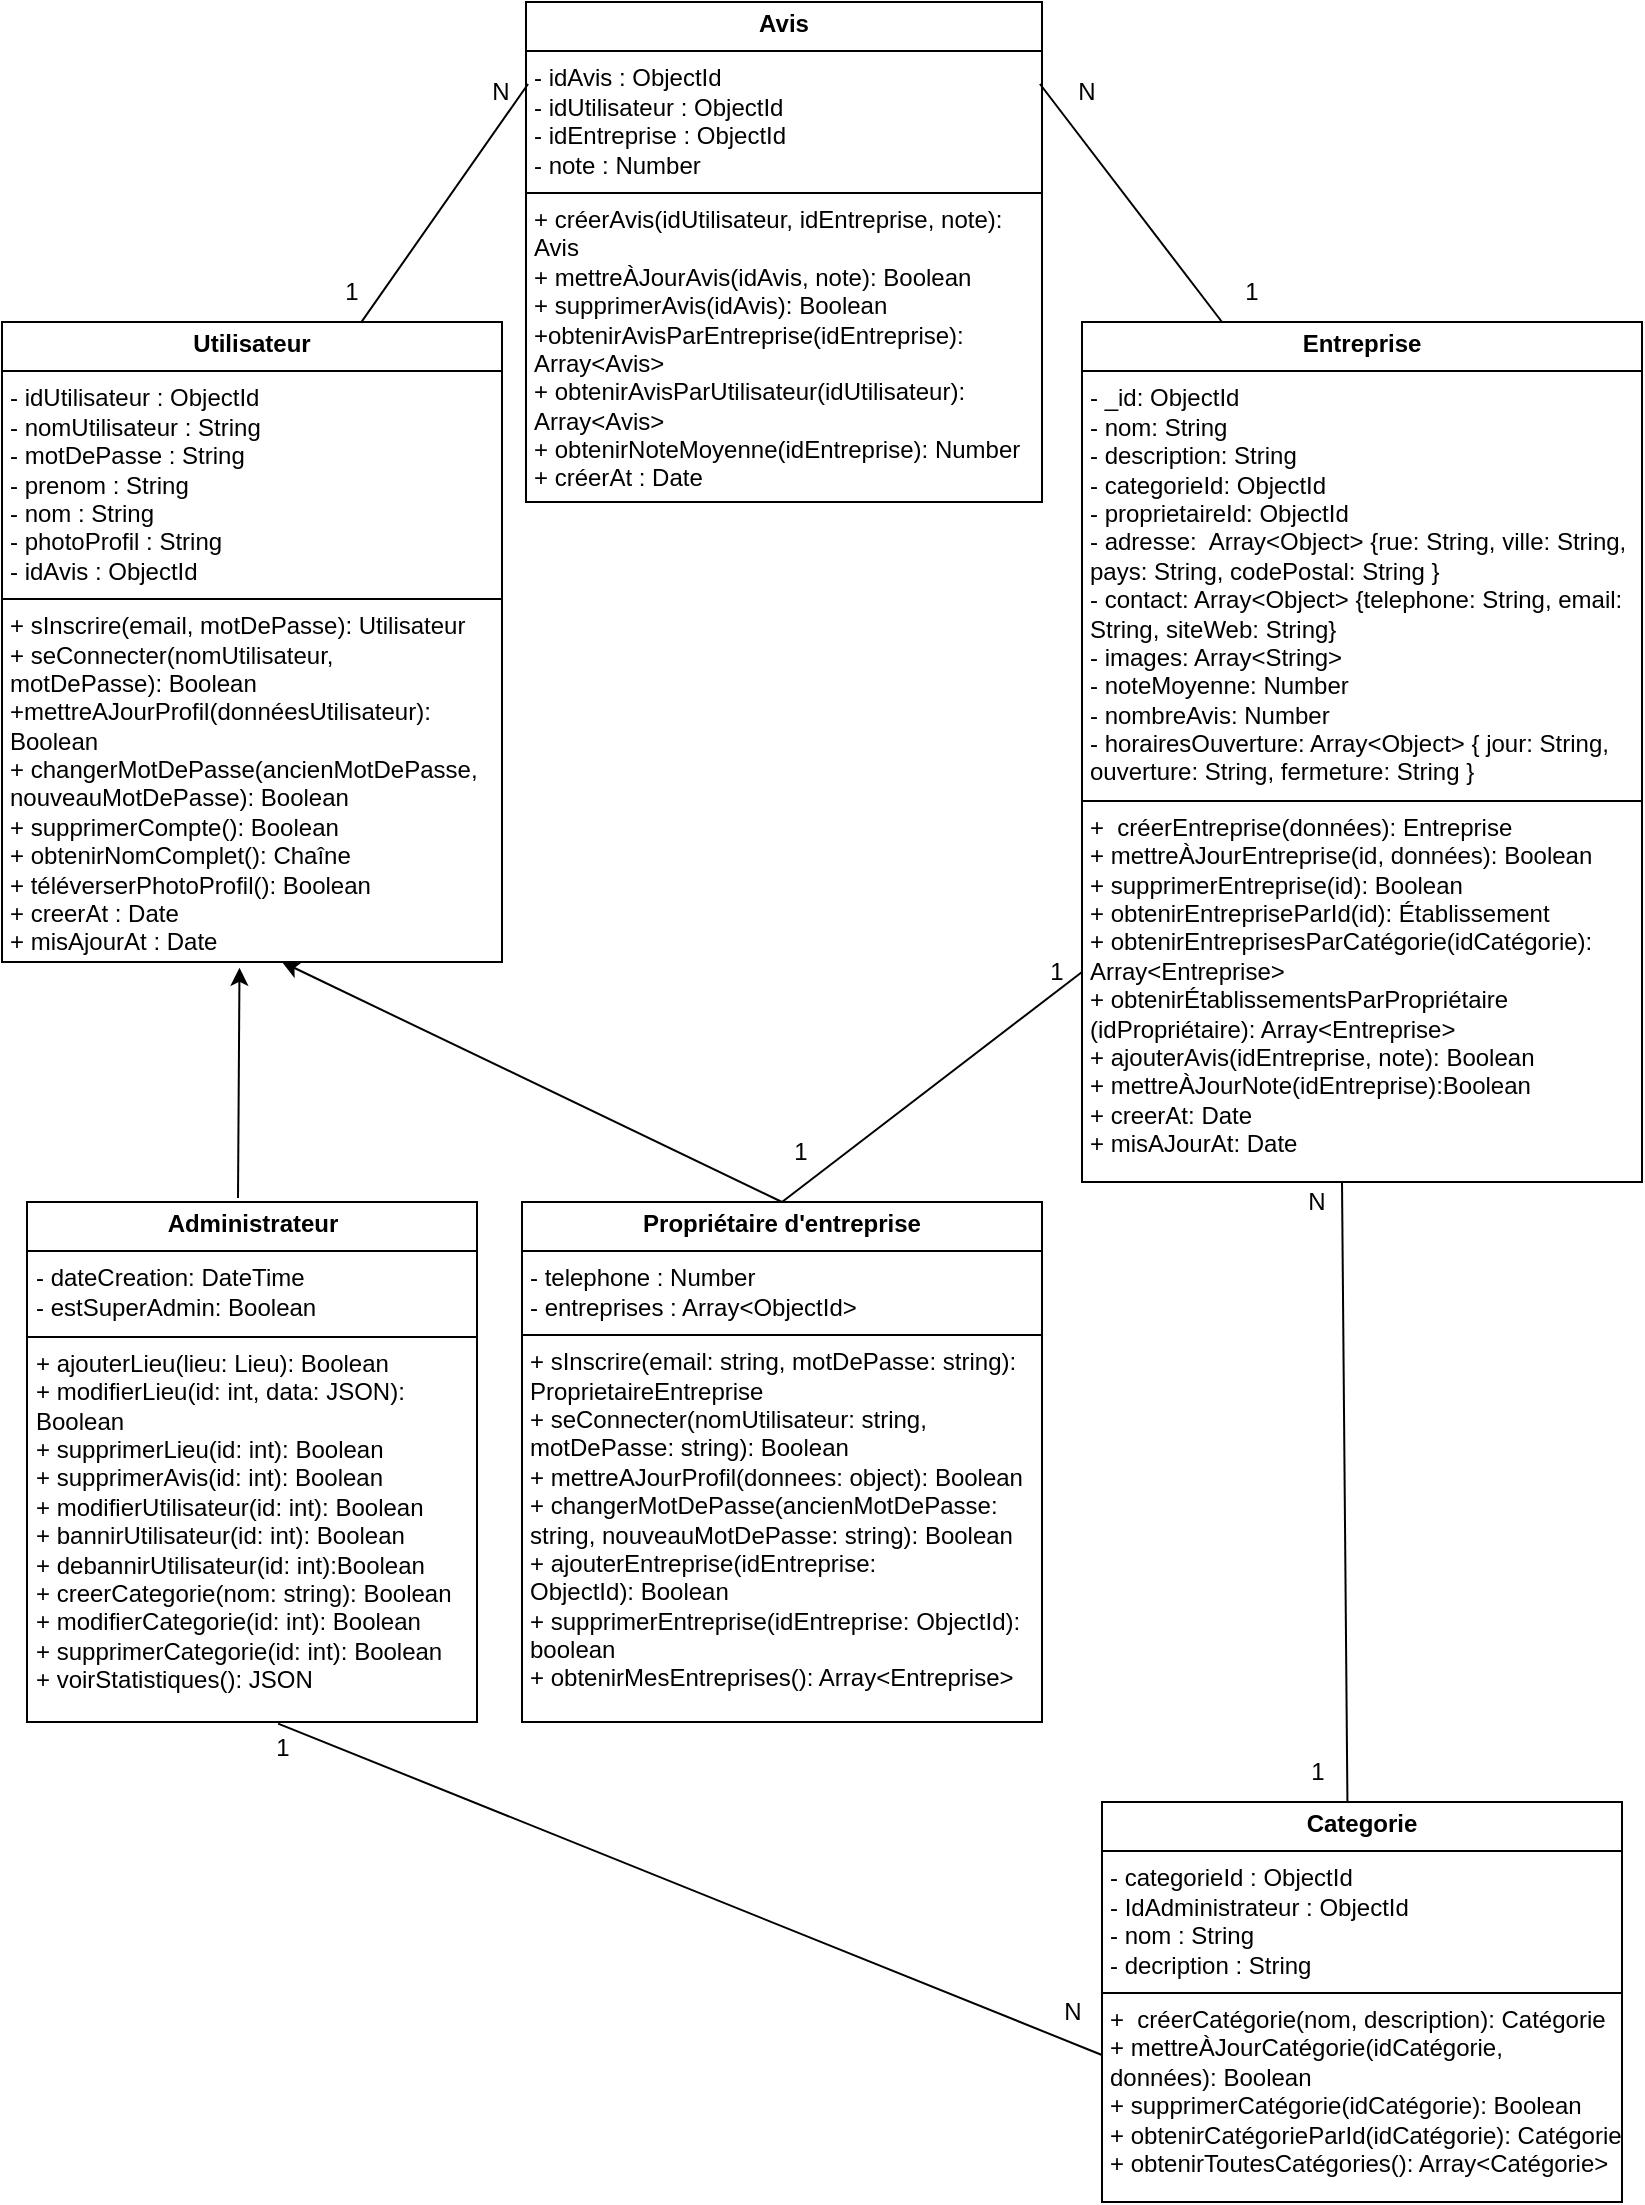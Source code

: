 <mxfile version="26.2.14">
  <diagram name="Page-1" id="CwrJfHDQbhXwP_M6bWOs">
    <mxGraphModel dx="1819" dy="814" grid="1" gridSize="10" guides="1" tooltips="1" connect="1" arrows="1" fold="1" page="1" pageScale="1" pageWidth="827" pageHeight="1169" math="0" shadow="0">
      <root>
        <mxCell id="0" />
        <mxCell id="1" parent="0" />
        <mxCell id="Ztwkg9DwIfdepFcj91c6-2" value="&lt;p style=&quot;margin:0px;margin-top:4px;text-align:center;&quot;&gt;&lt;b&gt;Avis&lt;/b&gt;&lt;/p&gt;&lt;hr size=&quot;1&quot; style=&quot;border-style:solid;&quot;&gt;&lt;p style=&quot;margin:0px;margin-left:4px;&quot;&gt;- idAvis : ObjectId&amp;nbsp; &amp;nbsp; &amp;nbsp; &amp;nbsp;&amp;nbsp;&lt;/p&gt;&lt;p style=&quot;margin:0px;margin-left:4px;&quot;&gt;- idUtilisateur : ObjectId&amp;nbsp; &amp;nbsp;&lt;/p&gt;&lt;p style=&quot;margin:0px;margin-left:4px;&quot;&gt;- idEntreprise : ObjectId&lt;/p&gt;&lt;p style=&quot;margin:0px;margin-left:4px;&quot;&gt;- note : Number&amp;nbsp; &amp;nbsp;&lt;/p&gt;&lt;hr size=&quot;1&quot; style=&quot;border-style:solid;&quot;&gt;&lt;p style=&quot;margin:0px;margin-left:4px;&quot;&gt;+ créerAvis(idUtilisateur, idEntreprise, note): Avis&lt;/p&gt;&lt;p style=&quot;margin:0px;margin-left:4px;&quot;&gt;+ mettreÀJourAvis(idAvis, note):&amp;nbsp;&lt;span style=&quot;background-color: transparent; color: light-dark(rgb(0, 0, 0), rgb(255, 255, 255));&quot;&gt;Boolean&amp;nbsp;&amp;nbsp;&lt;/span&gt;&lt;/p&gt;&lt;p style=&quot;margin:0px;margin-left:4px;&quot;&gt;+ supprimerAvis(idAvis):&amp;nbsp;&lt;span style=&quot;background-color: transparent; color: light-dark(rgb(0, 0, 0), rgb(255, 255, 255));&quot;&gt;Boolean&amp;nbsp;&amp;nbsp;&lt;/span&gt;&lt;/p&gt;&lt;p style=&quot;margin:0px;margin-left:4px;&quot;&gt;+obtenirAvisParEntreprise(idEntreprise): Array&amp;lt;Avis&amp;gt;&lt;/p&gt;&lt;p style=&quot;margin:0px;margin-left:4px;&quot;&gt;+ obtenirAvisParUtilisateur(idUtilisateur): Array&amp;lt;Avis&amp;gt;&lt;/p&gt;&lt;p style=&quot;margin:0px;margin-left:4px;&quot;&gt;+ obtenirNoteMoyenne(idEntreprise): Number&lt;/p&gt;&lt;p style=&quot;margin:0px;margin-left:4px;&quot;&gt;+ créer&lt;span style=&quot;background-color: transparent; color: light-dark(rgb(0, 0, 0), rgb(255, 255, 255));&quot;&gt;At : Date&lt;/span&gt;&lt;/p&gt;" style="verticalAlign=top;align=left;overflow=fill;html=1;whiteSpace=wrap;" parent="1" vertex="1">
          <mxGeometry x="262" width="258" height="250" as="geometry" />
        </mxCell>
        <mxCell id="K6Jd6_NAW1np-vbmV9S1-3" value="&lt;p style=&quot;margin:0px;margin-top:4px;text-align:center;&quot;&gt;&lt;b&gt;Utilisateur&lt;/b&gt;&lt;/p&gt;&lt;hr size=&quot;1&quot; style=&quot;border-style:solid;&quot;&gt;&lt;p style=&quot;margin:0px;margin-left:4px;&quot;&gt;- idUtilisateur : ObjectId&amp;nbsp; &amp;nbsp; &amp;nbsp; &amp;nbsp; &amp;nbsp;&lt;/p&gt;&lt;p style=&quot;margin:0px;margin-left:4px;&quot;&gt;- nomUtilisateur : String&amp;nbsp; &amp;nbsp; &amp;nbsp; &amp;nbsp; &amp;nbsp; &amp;nbsp;&lt;/p&gt;&lt;p style=&quot;margin:0px;margin-left:4px;&quot;&gt;- motDePasse : String&amp;nbsp; &amp;nbsp; &amp;nbsp; &amp;nbsp; &amp;nbsp; &amp;nbsp; &amp;nbsp;&amp;nbsp;&lt;/p&gt;&lt;p style=&quot;margin:0px;margin-left:4px;&quot;&gt;- prenom : String&amp;nbsp; &amp;nbsp; &amp;nbsp; &amp;nbsp; &amp;nbsp; &amp;nbsp; &amp;nbsp; &amp;nbsp; &amp;nbsp; &amp;nbsp;&lt;/p&gt;&lt;p style=&quot;margin:0px;margin-left:4px;&quot;&gt;- nom : String&amp;nbsp; &amp;nbsp; &amp;nbsp; &amp;nbsp; &amp;nbsp; &amp;nbsp; &amp;nbsp; &amp;nbsp; &amp;nbsp; &amp;nbsp;&amp;nbsp;&lt;/p&gt;&lt;p style=&quot;margin:0px;margin-left:4px;&quot;&gt;&lt;span style=&quot;background-color: transparent;&quot;&gt;- photoProfil : String&amp;nbsp;&amp;nbsp;&lt;/span&gt;&lt;span style=&quot;background-color: transparent; color: light-dark(rgb(0, 0, 0), rgb(255, 255, 255));&quot;&gt;&amp;nbsp;&lt;/span&gt;&lt;/p&gt;&lt;p style=&quot;margin:0px;margin-left:4px;&quot;&gt;&lt;span style=&quot;background-color: transparent; color: light-dark(rgb(0, 0, 0), rgb(255, 255, 255));&quot;&gt;- idAvis : ObjectId&lt;br&gt;&lt;/span&gt;&lt;/p&gt;&lt;hr size=&quot;1&quot; style=&quot;border-style:solid;&quot;&gt;&lt;p style=&quot;margin:0px;margin-left:4px;&quot;&gt;+ sInscrire(email, motDePasse): Utilisateur&amp;nbsp;&amp;nbsp;&lt;/p&gt;&lt;p style=&quot;margin:0px;margin-left:4px;&quot;&gt;+ seConnecter(nomUtilisateur, motDePasse):&amp;nbsp;&lt;span style=&quot;background-color: transparent; color: light-dark(rgb(0, 0, 0), rgb(255, 255, 255));&quot;&gt;Boolean&amp;nbsp;&amp;nbsp;&lt;/span&gt;&lt;/p&gt;&lt;p style=&quot;margin:0px;margin-left:4px;&quot;&gt;&lt;span style=&quot;background-color: transparent; color: light-dark(rgb(0, 0, 0), rgb(255, 255, 255));&quot;&gt;+mettreAJourProfil(donnéesUtilisateur):&amp;nbsp;&lt;/span&gt;&lt;/p&gt;&lt;p style=&quot;margin:0px;margin-left:4px;&quot;&gt;&lt;span style=&quot;background-color: transparent; color: light-dark(rgb(0, 0, 0), rgb(255, 255, 255));&quot;&gt;Boolean&amp;nbsp;&amp;nbsp;&lt;/span&gt;&lt;/p&gt;&lt;p style=&quot;margin:0px;margin-left:4px;&quot;&gt;+ changerMotDePasse(ancienMotDePasse, nouveauMotDePasse):&amp;nbsp;&lt;span style=&quot;background-color: transparent; color: light-dark(rgb(0, 0, 0), rgb(255, 255, 255));&quot;&gt;Boolean&amp;nbsp;&amp;nbsp;&lt;/span&gt;&lt;/p&gt;&lt;p style=&quot;margin:0px;margin-left:4px;&quot;&gt;+ supprimerCompte():&amp;nbsp;&lt;span style=&quot;background-color: transparent; color: light-dark(rgb(0, 0, 0), rgb(255, 255, 255));&quot;&gt;Boolean&amp;nbsp;&amp;nbsp;&lt;/span&gt;&lt;/p&gt;&lt;p style=&quot;margin:0px;margin-left:4px;&quot;&gt;+ obtenirNomComplet(): Chaîne&lt;/p&gt;&lt;p style=&quot;margin:0px;margin-left:4px;&quot;&gt;+ téléverserPhotoProfil():&amp;nbsp;&lt;span style=&quot;background-color: transparent; color: light-dark(rgb(0, 0, 0), rgb(255, 255, 255));&quot;&gt;Boolean&amp;nbsp;&amp;nbsp;&lt;/span&gt;&lt;/p&gt;&lt;p style=&quot;margin:0px;margin-left:4px;&quot;&gt;+ creer&lt;span style=&quot;background-color: transparent; color: light-dark(rgb(0, 0, 0), rgb(255, 255, 255));&quot;&gt;At : Date&lt;/span&gt;&lt;/p&gt;&lt;p style=&quot;margin: 0px 0px 0px 4px;&quot;&gt;+ misAjourAt : Date&lt;/p&gt;" style="verticalAlign=top;align=left;overflow=fill;html=1;whiteSpace=wrap;" parent="1" vertex="1">
          <mxGeometry y="160" width="250" height="320" as="geometry" />
        </mxCell>
        <mxCell id="K6Jd6_NAW1np-vbmV9S1-4" value="&lt;p style=&quot;margin:0px;margin-top:4px;text-align:center;&quot;&gt;&lt;b&gt;Categorie&lt;/b&gt;&lt;/p&gt;&lt;hr size=&quot;1&quot; style=&quot;border-style:solid;&quot;&gt;&lt;p style=&quot;margin:0px;margin-left:4px;&quot;&gt;- categorieId : ObjectId&lt;/p&gt;&lt;p style=&quot;margin:0px;margin-left:4px;&quot;&gt;-&amp;nbsp;&lt;span style=&quot;background-color: transparent; color: light-dark(rgb(0, 0, 0), rgb(255, 255, 255));&quot;&gt;IdA&lt;/span&gt;&lt;span style=&quot;background-color: transparent; color: light-dark(rgb(0, 0, 0), rgb(255, 255, 255));&quot;&gt;dministrateur : ObjectId&lt;/span&gt;&lt;/p&gt;&lt;p style=&quot;margin:0px;margin-left:4px;&quot;&gt;- nom : String&amp;nbsp;&lt;/p&gt;&lt;p style=&quot;margin:0px;margin-left:4px;&quot;&gt;- decription : String&amp;nbsp;&lt;/p&gt;&lt;hr size=&quot;1&quot; style=&quot;border-style:solid;&quot;&gt;&lt;p style=&quot;margin:0px;margin-left:4px;&quot;&gt;+&amp;nbsp;&lt;span style=&quot;background-color: transparent;&quot;&gt;&amp;nbsp;créerCatégorie(nom, description): Catégorie&lt;/span&gt;&lt;/p&gt;&lt;p style=&quot;margin:0px;margin-left:4px;&quot;&gt;+ mettreÀJourCatégorie(idCatégorie, données):&amp;nbsp;&lt;span style=&quot;background-color: transparent; color: light-dark(rgb(0, 0, 0), rgb(255, 255, 255));&quot;&gt;Boolean&amp;nbsp;&amp;nbsp;&lt;/span&gt;&lt;/p&gt;&lt;p style=&quot;margin:0px;margin-left:4px;&quot;&gt;+ supprimerCatégorie(idCatégorie):&amp;nbsp;&lt;span style=&quot;background-color: transparent; color: light-dark(rgb(0, 0, 0), rgb(255, 255, 255));&quot;&gt;Boolean&amp;nbsp;&amp;nbsp;&lt;/span&gt;&lt;/p&gt;&lt;p style=&quot;margin:0px;margin-left:4px;&quot;&gt;&lt;span style=&quot;background-color: transparent; color: light-dark(rgb(0, 0, 0), rgb(255, 255, 255));&quot;&gt;+ obtenirCatégorieParId(idCatégorie): Catégorie&lt;/span&gt;&lt;/p&gt;&lt;p style=&quot;margin:0px;margin-left:4px;&quot;&gt;+ obtenirToutesCatégories(): Array&amp;lt;Catégorie&amp;gt;&lt;/p&gt;" style="verticalAlign=top;align=left;overflow=fill;html=1;whiteSpace=wrap;" parent="1" vertex="1">
          <mxGeometry x="550" y="900" width="260" height="200" as="geometry" />
        </mxCell>
        <mxCell id="K6Jd6_NAW1np-vbmV9S1-6" value="&lt;p style=&quot;margin:0px;margin-top:4px;text-align:center;&quot;&gt;&lt;b&gt;Entreprise&lt;/b&gt;&lt;/p&gt;&lt;hr size=&quot;1&quot; style=&quot;border-style:solid;&quot;&gt;&lt;p style=&quot;margin:0px;margin-left:4px;&quot;&gt;&lt;span style=&quot;background-color: transparent;&quot;&gt;- _id: ObjectId&amp;nbsp; &amp;nbsp; &amp;nbsp; &amp;nbsp; &amp;nbsp; &amp;nbsp; &amp;nbsp; &amp;nbsp;&amp;nbsp;&lt;/span&gt;&lt;/p&gt;&lt;p style=&quot;margin:0px;margin-left:4px;&quot;&gt;- nom: String&amp;nbsp; &amp;nbsp; &amp;nbsp; &amp;nbsp; &amp;nbsp; &amp;nbsp; &amp;nbsp; &amp;nbsp; &amp;nbsp;&amp;nbsp;&lt;/p&gt;&lt;p style=&quot;margin:0px;margin-left:4px;&quot;&gt;- description: String&amp;nbsp; &amp;nbsp; &amp;nbsp; &amp;nbsp; &amp;nbsp;&amp;nbsp;&lt;/p&gt;&lt;p style=&quot;margin:0px;margin-left:4px;&quot;&gt;- categorieId: ObjectId&lt;/p&gt;&lt;p style=&quot;margin:0px;margin-left:4px;&quot;&gt;- proprietaireId: ObjectId&lt;/p&gt;&lt;p style=&quot;margin:0px;margin-left:4px;&quot;&gt;- adresse:&amp;nbsp; Array&amp;lt;Object&amp;gt; {rue: String, ville: String, pays: String, codePostal: String }&lt;/p&gt;&lt;p style=&quot;margin:0px;margin-left:4px;&quot;&gt;- contact: Array&amp;lt;Object&amp;gt; {telephone: String, email: String, siteWeb: String}&lt;/p&gt;&lt;p style=&quot;margin:0px;margin-left:4px;&quot;&gt;- images: Array&amp;lt;String&amp;gt;&lt;/p&gt;&lt;p style=&quot;margin:0px;margin-left:4px;&quot;&gt;- noteMoyenne: Number&lt;/p&gt;&lt;p style=&quot;margin:0px;margin-left:4px;&quot;&gt;- nombreAvis: Number&lt;/p&gt;&lt;p style=&quot;margin:0px;margin-left:4px;&quot;&gt;- horairesOuverture: Array&amp;lt;Object&amp;gt; { jour: String, ouverture: String, fermeture: String }&lt;br&gt;&lt;/p&gt;&lt;hr size=&quot;1&quot; style=&quot;border-style:solid;&quot;&gt;&lt;p style=&quot;margin:0px;margin-left:4px;&quot;&gt;+&amp;nbsp;&lt;span style=&quot;background-color: transparent;&quot;&gt;&amp;nbsp;créer&lt;/span&gt;Entreprise&lt;span style=&quot;background-color: transparent;&quot;&gt;(données):&amp;nbsp;&lt;/span&gt;&lt;span style=&quot;background-color: transparent; color: light-dark(rgb(0, 0, 0), rgb(255, 255, 255));&quot;&gt;Entreprise&lt;/span&gt;&lt;/p&gt;&lt;p style=&quot;margin:0px;margin-left:4px;&quot;&gt;+ mettreÀJourEntreprise(id, données):&amp;nbsp;&lt;span style=&quot;background-color: transparent; color: light-dark(rgb(0, 0, 0), rgb(255, 255, 255));&quot;&gt;Boolean&amp;nbsp;&amp;nbsp;&lt;/span&gt;&lt;/p&gt;&lt;p style=&quot;margin:0px;margin-left:4px;&quot;&gt;+ supprimerEntreprise(id):&amp;nbsp;&lt;span style=&quot;background-color: transparent; color: light-dark(rgb(0, 0, 0), rgb(255, 255, 255));&quot;&gt;Boolean&amp;nbsp;&amp;nbsp;&lt;/span&gt;&lt;/p&gt;&lt;p style=&quot;margin:0px;margin-left:4px;&quot;&gt;+ obtenirEntrepriseParId(id): Établissement&lt;/p&gt;&lt;p style=&quot;margin:0px;margin-left:4px;&quot;&gt;+ obtenirEntreprisesParCatégorie(idCatégorie): Array&amp;lt;Entreprise&amp;gt;&lt;/p&gt;&lt;p style=&quot;margin:0px;margin-left:4px;&quot;&gt;+ obtenirÉtablissementsParPropriétaire (idPropriétaire): Array&amp;lt;Entreprise&amp;gt;&lt;/p&gt;&lt;p style=&quot;margin:0px;margin-left:4px;&quot;&gt;+ ajouterAvis(idEntreprise, note):&amp;nbsp;&lt;span style=&quot;background-color: transparent; color: light-dark(rgb(0, 0, 0), rgb(255, 255, 255));&quot;&gt;Boolean&amp;nbsp;&amp;nbsp;&lt;/span&gt;&lt;/p&gt;&lt;p style=&quot;margin:0px;margin-left:4px;&quot;&gt;+ mettreÀJourNote(idEntreprise):&lt;span style=&quot;background-color: transparent; color: light-dark(rgb(0, 0, 0), rgb(255, 255, 255));&quot;&gt;Boolean&amp;nbsp;&amp;nbsp;&lt;/span&gt;&lt;/p&gt;&lt;p style=&quot;margin: 0px 0px 0px 4px;&quot;&gt;+ creerAt: Date&lt;/p&gt;&lt;p style=&quot;margin: 0px 0px 0px 4px;&quot;&gt;&lt;span style=&quot;background-color: transparent; color: light-dark(rgb(0, 0, 0), rgb(255, 255, 255));&quot;&gt;+ misAJourAt: Date&amp;nbsp; &amp;nbsp;&lt;/span&gt;&lt;/p&gt;" style="verticalAlign=top;align=left;overflow=fill;html=1;whiteSpace=wrap;" parent="1" vertex="1">
          <mxGeometry x="540" y="160" width="280" height="430" as="geometry" />
        </mxCell>
        <mxCell id="cobbqYuCgLEPwfnxb708-3" value="" style="endArrow=none;html=1;rounded=0;entryX=0.25;entryY=0;entryDx=0;entryDy=0;exitX=0.996;exitY=0.164;exitDx=0;exitDy=0;exitPerimeter=0;" parent="1" source="Ztwkg9DwIfdepFcj91c6-2" target="K6Jd6_NAW1np-vbmV9S1-6" edge="1">
          <mxGeometry width="50" height="50" relative="1" as="geometry">
            <mxPoint x="520" y="50" as="sourcePoint" />
            <mxPoint x="430" y="70" as="targetPoint" />
          </mxGeometry>
        </mxCell>
        <mxCell id="cobbqYuCgLEPwfnxb708-8" value="&lt;p style=&quot;margin:0px;margin-top:4px;text-align:center;&quot;&gt;&lt;b&gt;Propriétaire d&#39;entreprise&lt;/b&gt;&lt;/p&gt;&lt;hr size=&quot;1&quot; style=&quot;border-style:solid;&quot;&gt;&lt;p style=&quot;margin:0px;margin-left:4px;&quot;&gt;&lt;span style=&quot;background-color: transparent; color: light-dark(rgb(0, 0, 0), rgb(255, 255, 255));&quot;&gt;- telephone : Number&lt;/span&gt;&lt;/p&gt;&lt;p style=&quot;margin:0px;margin-left:4px;&quot;&gt;- entreprises : Array&amp;lt;ObjectId&amp;gt;&lt;/p&gt;&lt;hr size=&quot;1&quot; style=&quot;border-style:solid;&quot;&gt;&lt;p style=&quot;margin:0px;margin-left:4px;&quot;&gt;+ sInscrire(email: string, motDePasse: string): ProprietaireEntreprise&lt;/p&gt;&lt;p style=&quot;margin:0px;margin-left:4px;&quot;&gt;+ seConnecter(nomUtilisateur: string, motDePasse: string):&amp;nbsp;&lt;span style=&quot;background-color: transparent; color: light-dark(rgb(0, 0, 0), rgb(255, 255, 255));&quot;&gt;Boolean&amp;nbsp;&amp;nbsp;&lt;/span&gt;&lt;/p&gt;&lt;p style=&quot;margin:0px;margin-left:4px;&quot;&gt;+ mettreAJourProfil(donnees: object):&amp;nbsp;&lt;span style=&quot;background-color: transparent; color: light-dark(rgb(0, 0, 0), rgb(255, 255, 255));&quot;&gt;Boolean&amp;nbsp;&amp;nbsp;&lt;/span&gt;&lt;/p&gt;&lt;p style=&quot;margin:0px;margin-left:4px;&quot;&gt;+ changerMotDePasse(ancienMotDePasse: string, nouveauMotDePasse: string):&amp;nbsp;&lt;span style=&quot;background-color: transparent; color: light-dark(rgb(0, 0, 0), rgb(255, 255, 255));&quot;&gt;Boolean&amp;nbsp;&amp;nbsp;&lt;/span&gt;&lt;/p&gt;&lt;p style=&quot;margin:0px;margin-left:4px;&quot;&gt;+ ajouterEntreprise(idEntreprise: ObjectId):&amp;nbsp;&lt;span style=&quot;background-color: transparent; color: light-dark(rgb(0, 0, 0), rgb(255, 255, 255));&quot;&gt;Boolean&amp;nbsp;&amp;nbsp;&lt;/span&gt;&lt;/p&gt;&lt;p style=&quot;margin:0px;margin-left:4px;&quot;&gt;+ supprimerEntreprise(idEntreprise: ObjectId): boolean&lt;/p&gt;&lt;p style=&quot;margin:0px;margin-left:4px;&quot;&gt;&lt;span style=&quot;background-color: transparent;&quot;&gt;+ obtenirMesEntreprises(): Array&amp;lt;Entreprise&amp;gt;&lt;/span&gt;&lt;span style=&quot;background-color: transparent; color: light-dark(rgb(0, 0, 0), rgb(255, 255, 255));&quot;&gt;&amp;nbsp;&lt;/span&gt;&lt;/p&gt;&lt;div&gt;&lt;span style=&quot;background-color: transparent; color: light-dark(rgb(0, 0, 0), rgb(255, 255, 255));&quot;&gt;&lt;br&gt;&lt;/span&gt;&lt;/div&gt;&lt;div&gt;&lt;span style=&quot;background-color: transparent; color: light-dark(rgb(0, 0, 0), rgb(255, 255, 255));&quot;&gt;&lt;br&gt;&lt;/span&gt;&lt;/div&gt;&lt;p style=&quot;margin:0px;margin-left:4px;&quot;&gt;&lt;span style=&quot;background-color: transparent; color: light-dark(rgb(0, 0, 0), rgb(255, 255, 255));&quot;&gt;&amp;nbsp;&lt;/span&gt;&lt;/p&gt;&lt;p style=&quot;margin:0px;margin-left:4px;&quot;&gt;&lt;span style=&quot;background-color: transparent; color: light-dark(rgb(0, 0, 0), rgb(255, 255, 255));&quot;&gt;&lt;br&gt;&lt;/span&gt;&lt;/p&gt;" style="verticalAlign=top;align=left;overflow=fill;html=1;whiteSpace=wrap;" parent="1" vertex="1">
          <mxGeometry x="260" y="600" width="260" height="260" as="geometry" />
        </mxCell>
        <mxCell id="cobbqYuCgLEPwfnxb708-16" value="" style="endArrow=none;html=1;rounded=0;exitX=0.5;exitY=0;exitDx=0;exitDy=0;entryX=1;entryY=0.5;entryDx=0;entryDy=0;" parent="1" source="cobbqYuCgLEPwfnxb708-8" target="cobbqYuCgLEPwfnxb708-25" edge="1">
          <mxGeometry width="50" height="50" relative="1" as="geometry">
            <mxPoint x="420" y="410" as="sourcePoint" />
            <mxPoint x="535" y="490" as="targetPoint" />
          </mxGeometry>
        </mxCell>
        <mxCell id="cobbqYuCgLEPwfnxb708-17" value="1" style="text;html=1;align=center;verticalAlign=middle;whiteSpace=wrap;rounded=0;" parent="1" vertex="1">
          <mxGeometry x="642.5" y="870" width="30" height="30" as="geometry" />
        </mxCell>
        <mxCell id="cobbqYuCgLEPwfnxb708-20" value="" style="endArrow=none;html=1;rounded=0;exitX=0.472;exitY=0;exitDx=0;exitDy=0;exitPerimeter=0;" parent="1" edge="1" source="K6Jd6_NAW1np-vbmV9S1-4">
          <mxGeometry width="50" height="50" relative="1" as="geometry">
            <mxPoint x="671" y="680" as="sourcePoint" />
            <mxPoint x="670" y="590" as="targetPoint" />
          </mxGeometry>
        </mxCell>
        <mxCell id="cobbqYuCgLEPwfnxb708-21" value="N" style="text;html=1;align=center;verticalAlign=middle;whiteSpace=wrap;rounded=0;" parent="1" vertex="1">
          <mxGeometry x="645" y="585" width="25" height="30" as="geometry" />
        </mxCell>
        <mxCell id="cobbqYuCgLEPwfnxb708-22" value="N" style="text;html=1;align=center;verticalAlign=middle;whiteSpace=wrap;rounded=0;" parent="1" vertex="1">
          <mxGeometry x="237" y="30" width="25" height="30" as="geometry" />
        </mxCell>
        <mxCell id="cobbqYuCgLEPwfnxb708-24" value="N" style="text;html=1;align=center;verticalAlign=middle;whiteSpace=wrap;rounded=0;" parent="1" vertex="1">
          <mxGeometry x="530" y="30" width="25" height="30" as="geometry" />
        </mxCell>
        <mxCell id="cobbqYuCgLEPwfnxb708-25" value="1" style="text;html=1;align=center;verticalAlign=middle;whiteSpace=wrap;rounded=0;" parent="1" vertex="1">
          <mxGeometry x="515" y="470" width="25" height="30" as="geometry" />
        </mxCell>
        <mxCell id="cobbqYuCgLEPwfnxb708-27" value="1" style="text;html=1;align=center;verticalAlign=middle;whiteSpace=wrap;rounded=0;" parent="1" vertex="1">
          <mxGeometry x="160" y="130" width="30" height="30" as="geometry" />
        </mxCell>
        <mxCell id="cobbqYuCgLEPwfnxb708-28" value="1" style="text;html=1;align=center;verticalAlign=middle;whiteSpace=wrap;rounded=0;" parent="1" vertex="1">
          <mxGeometry x="610" y="130" width="30" height="30" as="geometry" />
        </mxCell>
        <mxCell id="cobbqYuCgLEPwfnxb708-44" value="" style="endArrow=none;html=1;rounded=0;exitX=0.718;exitY=0.001;exitDx=0;exitDy=0;exitPerimeter=0;entryX=0.004;entryY=0.164;entryDx=0;entryDy=0;entryPerimeter=0;" parent="1" source="K6Jd6_NAW1np-vbmV9S1-3" target="Ztwkg9DwIfdepFcj91c6-2" edge="1">
          <mxGeometry width="50" height="50" relative="1" as="geometry">
            <mxPoint x="230" y="90" as="sourcePoint" />
            <mxPoint x="280" y="40" as="targetPoint" />
          </mxGeometry>
        </mxCell>
        <mxCell id="Sl6WZLtCYmmnrXM4lUFh-1" value="&lt;p style=&quot;margin:0px;margin-top:4px;text-align:center;&quot;&gt;&lt;b&gt;Administrateur&lt;/b&gt;&lt;/p&gt;&lt;hr size=&quot;1&quot; style=&quot;border-style:solid;&quot;&gt;&lt;p style=&quot;margin:0px;margin-left:4px;&quot;&gt;&lt;span style=&quot;background-color: transparent; color: light-dark(rgb(0, 0, 0), rgb(255, 255, 255));&quot;&gt;- dateCreation: DateTime&lt;/span&gt;&lt;/p&gt;&lt;p style=&quot;margin:0px;margin-left:4px;&quot;&gt;- estSuperAdmin:&amp;nbsp;&lt;span style=&quot;background-color: transparent; color: light-dark(rgb(0, 0, 0), rgb(255, 255, 255));&quot;&gt;Boolean&lt;/span&gt;&lt;span style=&quot;background-color: transparent; color: light-dark(rgb(255, 255, 255), rgb(18, 18, 18)); font-family: var(--ds-font-family-code); font-size: 12.573px;&quot;&gt;+jj&lt;/span&gt;&lt;/p&gt;&lt;hr size=&quot;1&quot; style=&quot;border-style:solid;&quot;&gt;&lt;p style=&quot;margin:0px;margin-left:4px;&quot;&gt;&lt;span style=&quot;background-color: transparent;&quot;&gt;+ ajouterLieu(lieu: Lieu): Boolean&amp;nbsp;&amp;nbsp;&lt;/span&gt;&lt;/p&gt;&lt;p style=&quot;margin:0px;margin-left:4px;&quot;&gt;+ modifierLieu(id: int, data: JSON): Boolean&lt;/p&gt;&lt;p style=&quot;margin:0px;margin-left:4px;&quot;&gt;+ supprimerLieu(id: int): Boolean&amp;nbsp; &amp;nbsp;&lt;/p&gt;&lt;p style=&quot;margin:0px;margin-left:4px;&quot;&gt;+ supprimerAvis(id: int): Boolean&amp;nbsp;&amp;nbsp;&lt;/p&gt;&lt;p style=&quot;margin:0px;margin-left:4px;&quot;&gt;&lt;span style=&quot;background-color: transparent; color: light-dark(rgb(0, 0, 0), rgb(255, 255, 255));&quot;&gt;+ modifierUtilisateur(id: int): Boolean&amp;nbsp;&lt;/span&gt;&lt;span style=&quot;background-color: transparent; color: light-dark(rgb(0, 0, 0), rgb(255, 255, 255));&quot;&gt;&amp;nbsp;&lt;/span&gt;&amp;nbsp;&lt;/p&gt;&lt;p style=&quot;margin:0px;margin-left:4px;&quot;&gt;+ bannirUtilisateur(id: int): Boolean&amp;nbsp; &amp;nbsp; &amp;nbsp;&amp;nbsp;&lt;/p&gt;&lt;p style=&quot;margin:0px;margin-left:4px;&quot;&gt;+ debannirUtilisateur(id: int):Boolean&amp;nbsp; &amp;nbsp;&lt;/p&gt;&lt;p style=&quot;margin:0px;margin-left:4px;&quot;&gt;+ creerCategorie(nom: string): Boolean&amp;nbsp; &amp;nbsp;&lt;/p&gt;&lt;p style=&quot;margin:0px;margin-left:4px;&quot;&gt;+ modifierCategorie(id: int): Boolean&amp;nbsp; &amp;nbsp; &amp;nbsp;&lt;/p&gt;&lt;p style=&quot;margin:0px;margin-left:4px;&quot;&gt;+ supprimerCategorie(id: int): Boolean&amp;nbsp; &amp;nbsp;&lt;span style=&quot;background-color: transparent; color: light-dark(rgb(0, 0, 0), rgb(255, 255, 255));&quot;&gt;&amp;nbsp; &lt;/span&gt;&lt;span style=&quot;background-color: transparent; color: light-dark(rgb(0, 0, 0), rgb(255, 255, 255));&quot;&gt;+ voirStatistiques(): JSON&amp;nbsp;&amp;nbsp;&lt;/span&gt;&lt;/p&gt;" style="verticalAlign=top;align=left;overflow=fill;html=1;whiteSpace=wrap;" parent="1" vertex="1">
          <mxGeometry x="12.5" y="600" width="225" height="260" as="geometry" />
        </mxCell>
        <mxCell id="gDIYGknhu6lsyVBTvvXU-1" value="" style="endArrow=classic;html=1;rounded=0;entryX=0.475;entryY=1.009;entryDx=0;entryDy=0;entryPerimeter=0;" parent="1" target="K6Jd6_NAW1np-vbmV9S1-3" edge="1">
          <mxGeometry width="50" height="50" relative="1" as="geometry">
            <mxPoint x="118" y="598" as="sourcePoint" />
            <mxPoint x="100" y="480" as="targetPoint" />
          </mxGeometry>
        </mxCell>
        <mxCell id="gDIYGknhu6lsyVBTvvXU-2" value="" style="endArrow=classic;html=1;rounded=0;exitX=0.5;exitY=0;exitDx=0;exitDy=0;" parent="1" source="cobbqYuCgLEPwfnxb708-8" edge="1">
          <mxGeometry width="50" height="50" relative="1" as="geometry">
            <mxPoint x="390" y="585" as="sourcePoint" />
            <mxPoint x="140" y="480" as="targetPoint" />
          </mxGeometry>
        </mxCell>
        <mxCell id="gDIYGknhu6lsyVBTvvXU-3" value="1" style="text;html=1;align=center;verticalAlign=middle;resizable=0;points=[];autosize=1;strokeColor=none;fillColor=none;" parent="1" vertex="1">
          <mxGeometry x="384" y="560" width="30" height="30" as="geometry" />
        </mxCell>
        <mxCell id="nEi-ThabfAaXcKGaDrXu-1" value="" style="endArrow=none;html=1;rounded=0;entryX=0.558;entryY=1.003;entryDx=0;entryDy=0;entryPerimeter=0;exitX=0.001;exitY=0.633;exitDx=0;exitDy=0;exitPerimeter=0;" edge="1" parent="1" source="K6Jd6_NAW1np-vbmV9S1-4" target="Sl6WZLtCYmmnrXM4lUFh-1">
          <mxGeometry width="50" height="50" relative="1" as="geometry">
            <mxPoint x="540" y="1020" as="sourcePoint" />
            <mxPoint x="120" y="860" as="targetPoint" />
          </mxGeometry>
        </mxCell>
        <mxCell id="nEi-ThabfAaXcKGaDrXu-2" value="N" style="text;html=1;align=center;verticalAlign=middle;resizable=0;points=[];autosize=1;strokeColor=none;fillColor=none;" vertex="1" parent="1">
          <mxGeometry x="520" y="990" width="30" height="30" as="geometry" />
        </mxCell>
        <mxCell id="nEi-ThabfAaXcKGaDrXu-3" value="1" style="text;html=1;align=center;verticalAlign=middle;resizable=0;points=[];autosize=1;strokeColor=none;fillColor=none;" vertex="1" parent="1">
          <mxGeometry x="125" y="858" width="30" height="30" as="geometry" />
        </mxCell>
      </root>
    </mxGraphModel>
  </diagram>
</mxfile>
